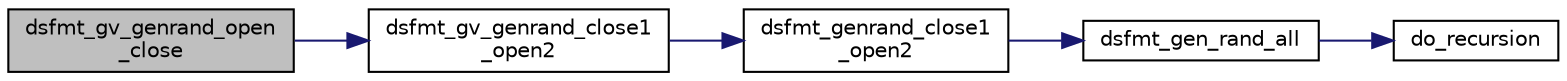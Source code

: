 digraph "dsfmt_gv_genrand_open_close"
{
 // INTERACTIVE_SVG=YES
  edge [fontname="Helvetica",fontsize="10",labelfontname="Helvetica",labelfontsize="10"];
  node [fontname="Helvetica",fontsize="10",shape=record];
  rankdir="LR";
  Node1 [label="dsfmt_gv_genrand_open\l_close",height=0.2,width=0.4,color="black", fillcolor="grey75", style="filled", fontcolor="black"];
  Node1 -> Node2 [color="midnightblue",fontsize="10",style="solid",fontname="Helvetica"];
  Node2 [label="dsfmt_gv_genrand_close1\l_open2",height=0.2,width=0.4,color="black", fillcolor="white", style="filled",URL="$d_s_f_m_t_8h.html#aab9284ee31e49e698240748e5c422e76"];
  Node2 -> Node3 [color="midnightblue",fontsize="10",style="solid",fontname="Helvetica"];
  Node3 [label="dsfmt_genrand_close1\l_open2",height=0.2,width=0.4,color="black", fillcolor="white", style="filled",URL="$d_s_f_m_t_8h.html#a988f7f99c98960c22f19f68edb41f399"];
  Node3 -> Node4 [color="midnightblue",fontsize="10",style="solid",fontname="Helvetica"];
  Node4 [label="dsfmt_gen_rand_all",height=0.2,width=0.4,color="black", fillcolor="white", style="filled",URL="$d_s_f_m_t_8h.html#afccb1e4d75cea7ffe3b45cba53d1e5e0"];
  Node4 -> Node5 [color="midnightblue",fontsize="10",style="solid",fontname="Helvetica"];
  Node5 [label="do_recursion",height=0.2,width=0.4,color="black", fillcolor="white", style="filled",URL="$d_s_f_m_t_8c.html#a43e33e2235015c9c072bad7dfe1a282c"];
}
